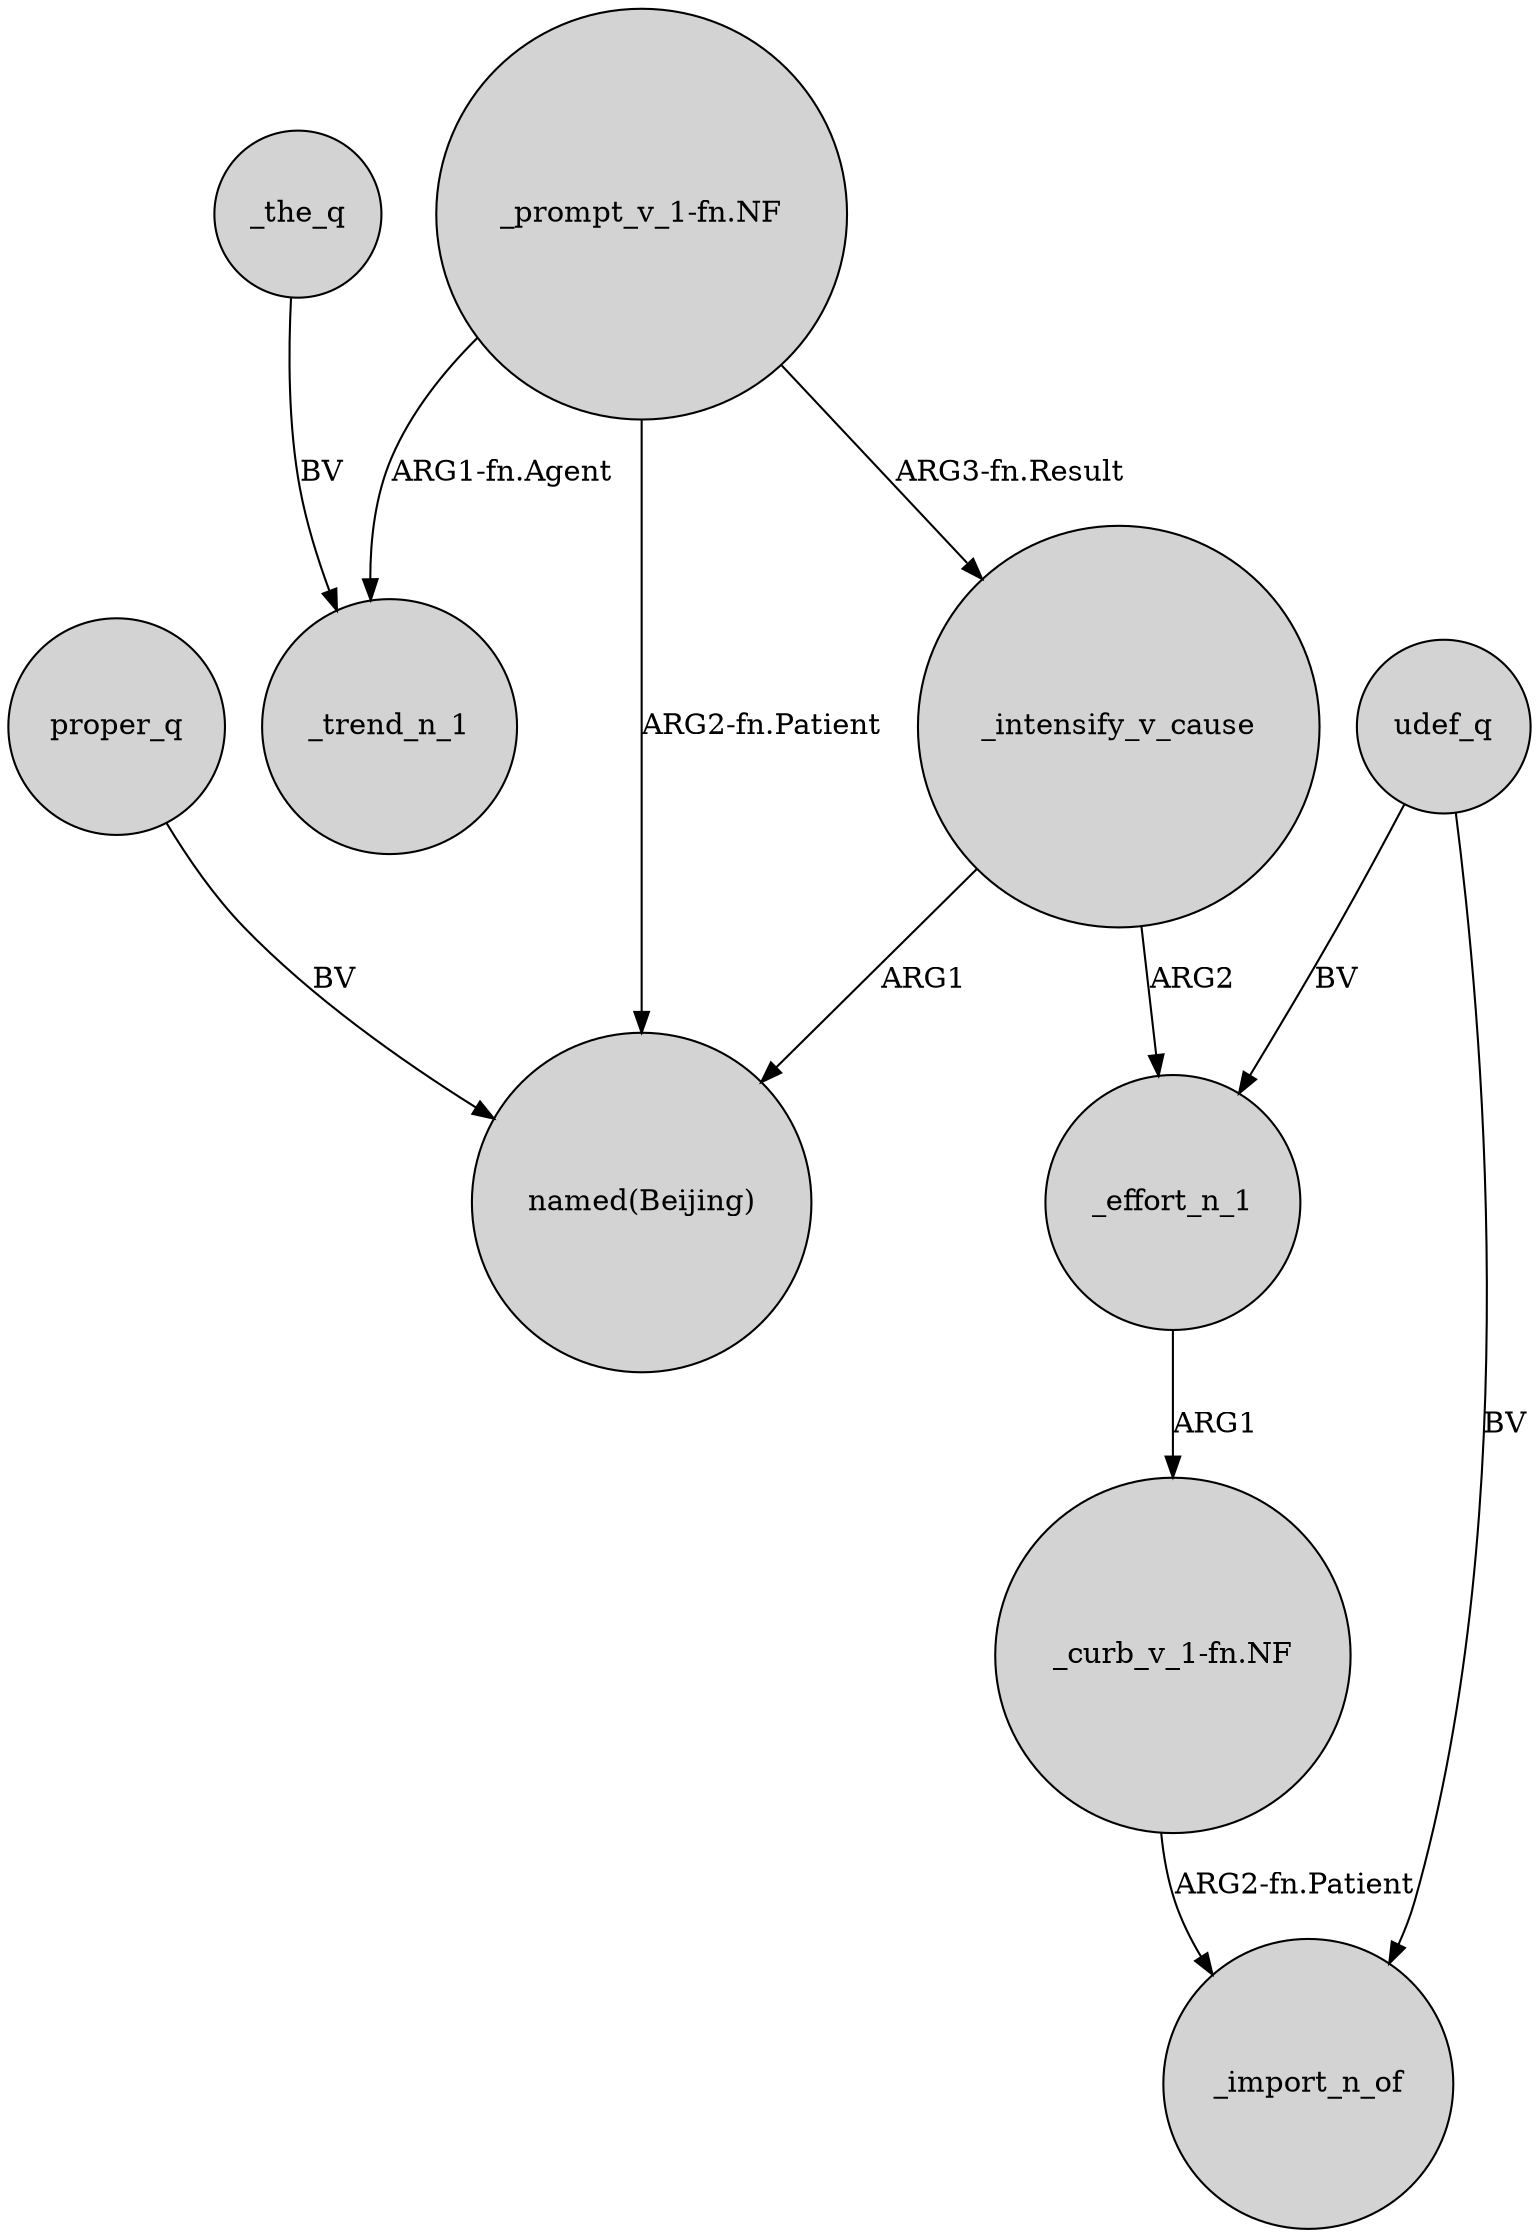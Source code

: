 digraph {
	node [shape=circle style=filled]
	_the_q -> _trend_n_1 [label=BV]
	_intensify_v_cause -> "named(Beijing)" [label=ARG1]
	"_prompt_v_1-fn.NF" -> "named(Beijing)" [label="ARG2-fn.Patient"]
	"_prompt_v_1-fn.NF" -> _intensify_v_cause [label="ARG3-fn.Result"]
	"_curb_v_1-fn.NF" -> _import_n_of [label="ARG2-fn.Patient"]
	_intensify_v_cause -> _effort_n_1 [label=ARG2]
	"_prompt_v_1-fn.NF" -> _trend_n_1 [label="ARG1-fn.Agent"]
	_effort_n_1 -> "_curb_v_1-fn.NF" [label=ARG1]
	udef_q -> _effort_n_1 [label=BV]
	udef_q -> _import_n_of [label=BV]
	proper_q -> "named(Beijing)" [label=BV]
}
